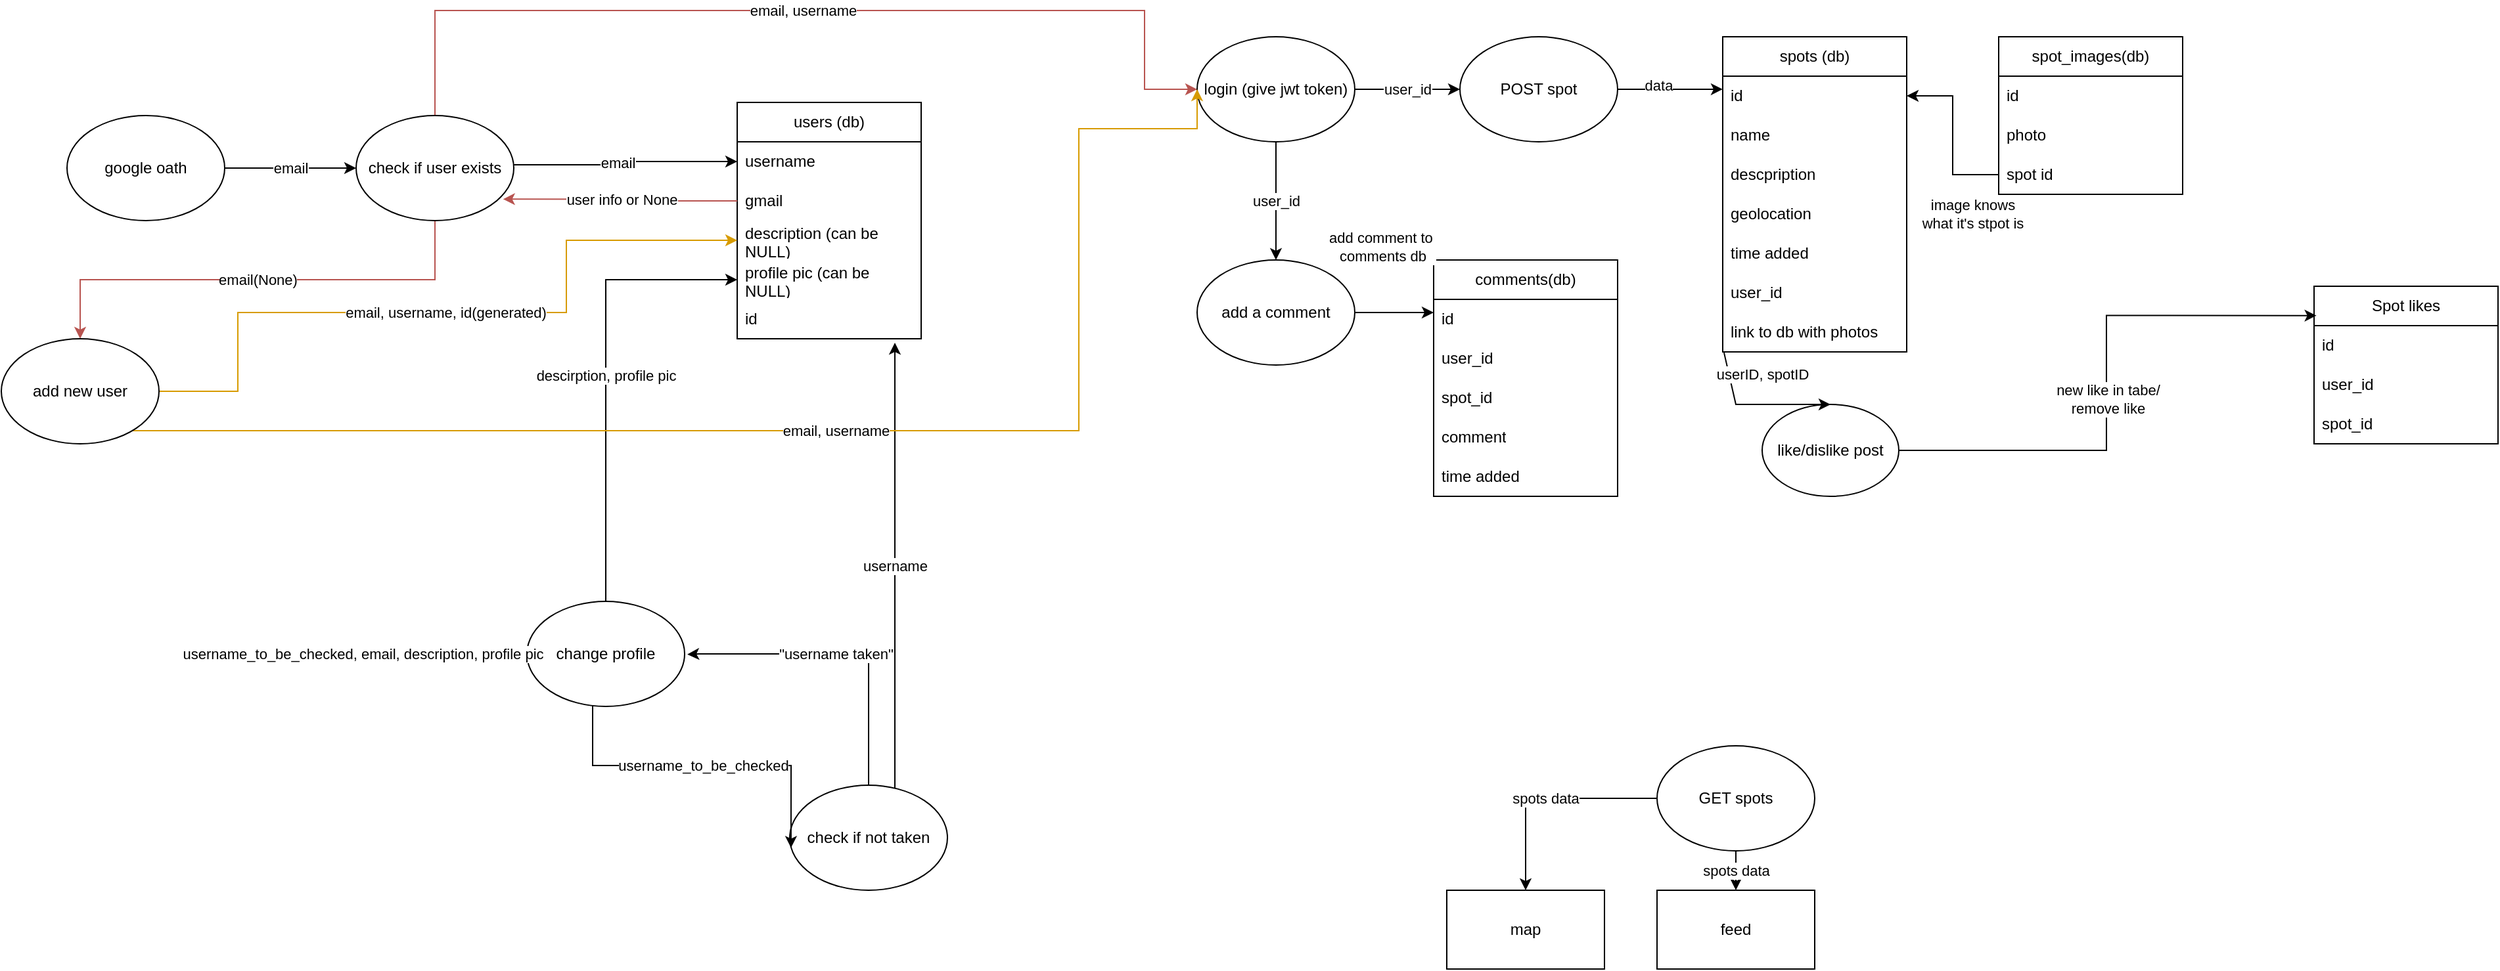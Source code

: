 <mxfile version="24.8.3">
  <diagram name="Lapa-1" id="DH0UnSqfDC02DtX4QLn7">
    <mxGraphModel dx="2844" dy="687" grid="1" gridSize="10" guides="1" tooltips="1" connect="1" arrows="1" fold="1" page="1" pageScale="1" pageWidth="827" pageHeight="1169" math="0" shadow="0">
      <root>
        <mxCell id="0" />
        <mxCell id="1" parent="0" />
        <mxCell id="Dge0FnhCX_SZnIMF-hBO-1" value="users (db)" style="swimlane;fontStyle=0;childLayout=stackLayout;horizontal=1;startSize=30;horizontalStack=0;resizeParent=1;resizeParentMax=0;resizeLast=0;collapsible=1;marginBottom=0;whiteSpace=wrap;html=1;" parent="1" vertex="1">
          <mxGeometry x="-350" y="100" width="140" height="180" as="geometry">
            <mxRectangle x="210" y="220" width="90" height="30" as="alternateBounds" />
          </mxGeometry>
        </mxCell>
        <mxCell id="Dge0FnhCX_SZnIMF-hBO-2" value="username" style="text;strokeColor=none;fillColor=none;align=left;verticalAlign=middle;spacingLeft=4;spacingRight=4;overflow=hidden;points=[[0,0.5],[1,0.5]];portConstraint=eastwest;rotatable=0;whiteSpace=wrap;html=1;" parent="Dge0FnhCX_SZnIMF-hBO-1" vertex="1">
          <mxGeometry y="30" width="140" height="30" as="geometry" />
        </mxCell>
        <mxCell id="ZL5plIcMYZqecuvyyjXK-16" style="edgeStyle=orthogonalEdgeStyle;rounded=0;orthogonalLoop=1;jettySize=auto;html=1;" parent="Dge0FnhCX_SZnIMF-hBO-1" target="Dge0FnhCX_SZnIMF-hBO-2" edge="1">
          <mxGeometry relative="1" as="geometry">
            <mxPoint x="-170" y="47.5" as="sourcePoint" />
            <mxPoint y="42.5" as="targetPoint" />
            <Array as="points">
              <mxPoint x="-84" y="48" />
              <mxPoint x="-84" y="45" />
            </Array>
          </mxGeometry>
        </mxCell>
        <mxCell id="ZL5plIcMYZqecuvyyjXK-17" value="email" style="edgeLabel;html=1;align=center;verticalAlign=middle;resizable=0;points=[];" parent="ZL5plIcMYZqecuvyyjXK-16" vertex="1" connectable="0">
          <mxGeometry x="-0.082" y="2" relative="1" as="geometry">
            <mxPoint as="offset" />
          </mxGeometry>
        </mxCell>
        <mxCell id="Dge0FnhCX_SZnIMF-hBO-3" value="gmail" style="text;strokeColor=none;fillColor=none;align=left;verticalAlign=middle;spacingLeft=4;spacingRight=4;overflow=hidden;points=[[0,0.5],[1,0.5]];portConstraint=eastwest;rotatable=0;whiteSpace=wrap;html=1;" parent="Dge0FnhCX_SZnIMF-hBO-1" vertex="1">
          <mxGeometry y="60" width="140" height="30" as="geometry" />
        </mxCell>
        <mxCell id="Dge0FnhCX_SZnIMF-hBO-4" value="description (can be NULL)" style="text;strokeColor=none;fillColor=none;align=left;verticalAlign=middle;spacingLeft=4;spacingRight=4;overflow=hidden;points=[[0,0.5],[1,0.5]];portConstraint=eastwest;rotatable=0;whiteSpace=wrap;html=1;" parent="Dge0FnhCX_SZnIMF-hBO-1" vertex="1">
          <mxGeometry y="90" width="140" height="30" as="geometry" />
        </mxCell>
        <mxCell id="Dge0FnhCX_SZnIMF-hBO-10" value="profile pic (can be NULL)" style="text;strokeColor=none;fillColor=none;align=left;verticalAlign=middle;spacingLeft=4;spacingRight=4;overflow=hidden;points=[[0,0.5],[1,0.5]];portConstraint=eastwest;rotatable=0;whiteSpace=wrap;html=1;" parent="Dge0FnhCX_SZnIMF-hBO-1" vertex="1">
          <mxGeometry y="120" width="140" height="30" as="geometry" />
        </mxCell>
        <mxCell id="Dge0FnhCX_SZnIMF-hBO-11" value="id" style="text;strokeColor=none;fillColor=none;align=left;verticalAlign=middle;spacingLeft=4;spacingRight=4;overflow=hidden;points=[[0,0.5],[1,0.5]];portConstraint=eastwest;rotatable=0;whiteSpace=wrap;html=1;" parent="Dge0FnhCX_SZnIMF-hBO-1" vertex="1">
          <mxGeometry y="150" width="140" height="30" as="geometry" />
        </mxCell>
        <mxCell id="Dge0FnhCX_SZnIMF-hBO-13" value="email, username" style="edgeStyle=orthogonalEdgeStyle;rounded=0;orthogonalLoop=1;jettySize=auto;html=1;entryX=0;entryY=0.5;entryDx=0;entryDy=0;exitX=0.5;exitY=0;exitDx=0;exitDy=0;fillColor=#f8cecc;strokeColor=#b85450;" parent="1" source="ZL5plIcMYZqecuvyyjXK-2" target="Dge0FnhCX_SZnIMF-hBO-40" edge="1">
          <mxGeometry relative="1" as="geometry">
            <mxPoint x="-500" y="48.82" as="sourcePoint" />
            <mxPoint x="-269.86" y="49.4" as="targetPoint" />
            <Array as="points">
              <mxPoint x="-580" y="30" />
              <mxPoint x="-40" y="30" />
              <mxPoint x="-40" y="90" />
            </Array>
          </mxGeometry>
        </mxCell>
        <mxCell id="Dge0FnhCX_SZnIMF-hBO-16" value="descirption, profile pic" style="edgeStyle=orthogonalEdgeStyle;rounded=0;orthogonalLoop=1;jettySize=auto;html=1;entryX=0;entryY=0.5;entryDx=0;entryDy=0;" parent="1" source="Dge0FnhCX_SZnIMF-hBO-14" target="Dge0FnhCX_SZnIMF-hBO-10" edge="1">
          <mxGeometry relative="1" as="geometry">
            <mxPoint x="-440" y="380" as="targetPoint" />
          </mxGeometry>
        </mxCell>
        <mxCell id="Dge0FnhCX_SZnIMF-hBO-14" value="change profile" style="ellipse;whiteSpace=wrap;html=1;" parent="1" vertex="1">
          <mxGeometry x="-510" y="480" width="120" height="80" as="geometry" />
        </mxCell>
        <mxCell id="ZL5plIcMYZqecuvyyjXK-15" value="email" style="edgeStyle=orthogonalEdgeStyle;rounded=0;orthogonalLoop=1;jettySize=auto;html=1;entryX=0;entryY=0.5;entryDx=0;entryDy=0;" parent="1" source="Dge0FnhCX_SZnIMF-hBO-15" target="ZL5plIcMYZqecuvyyjXK-2" edge="1">
          <mxGeometry relative="1" as="geometry" />
        </mxCell>
        <mxCell id="Dge0FnhCX_SZnIMF-hBO-15" value="google oath" style="ellipse;whiteSpace=wrap;html=1;" parent="1" vertex="1">
          <mxGeometry x="-860" y="110" width="120" height="80" as="geometry" />
        </mxCell>
        <mxCell id="Dge0FnhCX_SZnIMF-hBO-19" value="username" style="edgeStyle=orthogonalEdgeStyle;rounded=0;orthogonalLoop=1;jettySize=auto;html=1;" parent="1" source="Dge0FnhCX_SZnIMF-hBO-17" edge="1">
          <mxGeometry relative="1" as="geometry">
            <mxPoint x="-230" y="283" as="targetPoint" />
            <Array as="points">
              <mxPoint x="-230" y="460" />
              <mxPoint x="-230" y="423" />
            </Array>
          </mxGeometry>
        </mxCell>
        <mxCell id="5IL-UcwhAe_bBwmInw6_-2" style="edgeStyle=orthogonalEdgeStyle;rounded=0;orthogonalLoop=1;jettySize=auto;html=1;entryX=1.017;entryY=0.504;entryDx=0;entryDy=0;entryPerimeter=0;" edge="1" parent="1" source="Dge0FnhCX_SZnIMF-hBO-17" target="Dge0FnhCX_SZnIMF-hBO-14">
          <mxGeometry relative="1" as="geometry">
            <mxPoint x="-380" y="520" as="targetPoint" />
            <Array as="points">
              <mxPoint x="-250" y="520" />
              <mxPoint x="-379" y="520" />
            </Array>
          </mxGeometry>
        </mxCell>
        <mxCell id="5IL-UcwhAe_bBwmInw6_-3" value="&quot;username taken&quot;" style="edgeLabel;html=1;align=center;verticalAlign=middle;resizable=0;points=[];" vertex="1" connectable="0" parent="5IL-UcwhAe_bBwmInw6_-2">
          <mxGeometry x="0.052" relative="1" as="geometry">
            <mxPoint as="offset" />
          </mxGeometry>
        </mxCell>
        <mxCell id="Dge0FnhCX_SZnIMF-hBO-17" value="check if not taken" style="ellipse;whiteSpace=wrap;html=1;" parent="1" vertex="1">
          <mxGeometry x="-310" y="620" width="120" height="80" as="geometry" />
        </mxCell>
        <mxCell id="Dge0FnhCX_SZnIMF-hBO-18" value="username_to_be_checked" style="edgeStyle=orthogonalEdgeStyle;rounded=0;orthogonalLoop=1;jettySize=auto;html=1;entryX=0.008;entryY=0.596;entryDx=0;entryDy=0;entryPerimeter=0;" parent="1" source="Dge0FnhCX_SZnIMF-hBO-14" target="Dge0FnhCX_SZnIMF-hBO-17" edge="1">
          <mxGeometry relative="1" as="geometry">
            <Array as="points">
              <mxPoint x="-460" y="605" />
              <mxPoint x="-309" y="605" />
            </Array>
          </mxGeometry>
        </mxCell>
        <mxCell id="Dge0FnhCX_SZnIMF-hBO-20" value="POST spot" style="ellipse;whiteSpace=wrap;html=1;" parent="1" vertex="1">
          <mxGeometry x="200" y="50" width="120" height="80" as="geometry" />
        </mxCell>
        <mxCell id="Dge0FnhCX_SZnIMF-hBO-21" value="spots (db)" style="swimlane;fontStyle=0;childLayout=stackLayout;horizontal=1;startSize=30;horizontalStack=0;resizeParent=1;resizeParentMax=0;resizeLast=0;collapsible=1;marginBottom=0;whiteSpace=wrap;html=1;" parent="1" vertex="1">
          <mxGeometry x="400" y="50" width="140" height="240" as="geometry" />
        </mxCell>
        <mxCell id="Dge0FnhCX_SZnIMF-hBO-22" value="id" style="text;strokeColor=none;fillColor=none;align=left;verticalAlign=middle;spacingLeft=4;spacingRight=4;overflow=hidden;points=[[0,0.5],[1,0.5]];portConstraint=eastwest;rotatable=0;whiteSpace=wrap;html=1;" parent="Dge0FnhCX_SZnIMF-hBO-21" vertex="1">
          <mxGeometry y="30" width="140" height="30" as="geometry" />
        </mxCell>
        <mxCell id="Dge0FnhCX_SZnIMF-hBO-23" value="name" style="text;strokeColor=none;fillColor=none;align=left;verticalAlign=middle;spacingLeft=4;spacingRight=4;overflow=hidden;points=[[0,0.5],[1,0.5]];portConstraint=eastwest;rotatable=0;whiteSpace=wrap;html=1;" parent="Dge0FnhCX_SZnIMF-hBO-21" vertex="1">
          <mxGeometry y="60" width="140" height="30" as="geometry" />
        </mxCell>
        <mxCell id="Dge0FnhCX_SZnIMF-hBO-24" value="descpription&amp;nbsp;" style="text;strokeColor=none;fillColor=none;align=left;verticalAlign=middle;spacingLeft=4;spacingRight=4;overflow=hidden;points=[[0,0.5],[1,0.5]];portConstraint=eastwest;rotatable=0;whiteSpace=wrap;html=1;" parent="Dge0FnhCX_SZnIMF-hBO-21" vertex="1">
          <mxGeometry y="90" width="140" height="30" as="geometry" />
        </mxCell>
        <mxCell id="Dge0FnhCX_SZnIMF-hBO-25" value="geolocation" style="text;strokeColor=none;fillColor=none;align=left;verticalAlign=middle;spacingLeft=4;spacingRight=4;overflow=hidden;points=[[0,0.5],[1,0.5]];portConstraint=eastwest;rotatable=0;whiteSpace=wrap;html=1;" parent="Dge0FnhCX_SZnIMF-hBO-21" vertex="1">
          <mxGeometry y="120" width="140" height="30" as="geometry" />
        </mxCell>
        <mxCell id="Dge0FnhCX_SZnIMF-hBO-26" value="time added" style="text;strokeColor=none;fillColor=none;align=left;verticalAlign=middle;spacingLeft=4;spacingRight=4;overflow=hidden;points=[[0,0.5],[1,0.5]];portConstraint=eastwest;rotatable=0;whiteSpace=wrap;html=1;" parent="Dge0FnhCX_SZnIMF-hBO-21" vertex="1">
          <mxGeometry y="150" width="140" height="30" as="geometry" />
        </mxCell>
        <mxCell id="Dge0FnhCX_SZnIMF-hBO-27" value="user_id" style="text;strokeColor=none;fillColor=none;align=left;verticalAlign=middle;spacingLeft=4;spacingRight=4;overflow=hidden;points=[[0,0.5],[1,0.5]];portConstraint=eastwest;rotatable=0;whiteSpace=wrap;html=1;" parent="Dge0FnhCX_SZnIMF-hBO-21" vertex="1">
          <mxGeometry y="180" width="140" height="30" as="geometry" />
        </mxCell>
        <mxCell id="Dge0FnhCX_SZnIMF-hBO-28" value="link to db with photos" style="text;strokeColor=none;fillColor=none;align=left;verticalAlign=middle;spacingLeft=4;spacingRight=4;overflow=hidden;points=[[0,0.5],[1,0.5]];portConstraint=eastwest;rotatable=0;whiteSpace=wrap;html=1;" parent="Dge0FnhCX_SZnIMF-hBO-21" vertex="1">
          <mxGeometry y="210" width="140" height="30" as="geometry" />
        </mxCell>
        <mxCell id="Dge0FnhCX_SZnIMF-hBO-29" value="spot_images(db)" style="swimlane;fontStyle=0;childLayout=stackLayout;horizontal=1;startSize=30;horizontalStack=0;resizeParent=1;resizeParentMax=0;resizeLast=0;collapsible=1;marginBottom=0;whiteSpace=wrap;html=1;" parent="1" vertex="1">
          <mxGeometry x="610" y="50" width="140" height="120" as="geometry" />
        </mxCell>
        <mxCell id="Dge0FnhCX_SZnIMF-hBO-30" value="id" style="text;strokeColor=none;fillColor=none;align=left;verticalAlign=middle;spacingLeft=4;spacingRight=4;overflow=hidden;points=[[0,0.5],[1,0.5]];portConstraint=eastwest;rotatable=0;whiteSpace=wrap;html=1;" parent="Dge0FnhCX_SZnIMF-hBO-29" vertex="1">
          <mxGeometry y="30" width="140" height="30" as="geometry" />
        </mxCell>
        <mxCell id="Dge0FnhCX_SZnIMF-hBO-31" value="photo" style="text;strokeColor=none;fillColor=none;align=left;verticalAlign=middle;spacingLeft=4;spacingRight=4;overflow=hidden;points=[[0,0.5],[1,0.5]];portConstraint=eastwest;rotatable=0;whiteSpace=wrap;html=1;" parent="Dge0FnhCX_SZnIMF-hBO-29" vertex="1">
          <mxGeometry y="60" width="140" height="30" as="geometry" />
        </mxCell>
        <mxCell id="Dge0FnhCX_SZnIMF-hBO-45" value="spot id" style="text;strokeColor=none;fillColor=none;align=left;verticalAlign=middle;spacingLeft=4;spacingRight=4;overflow=hidden;points=[[0,0.5],[1,0.5]];portConstraint=eastwest;rotatable=0;whiteSpace=wrap;html=1;" parent="Dge0FnhCX_SZnIMF-hBO-29" vertex="1">
          <mxGeometry y="90" width="140" height="30" as="geometry" />
        </mxCell>
        <mxCell id="Dge0FnhCX_SZnIMF-hBO-41" value="user_id" style="edgeStyle=orthogonalEdgeStyle;rounded=0;orthogonalLoop=1;jettySize=auto;html=1;entryX=0;entryY=0.5;entryDx=0;entryDy=0;" parent="1" source="Dge0FnhCX_SZnIMF-hBO-40" target="Dge0FnhCX_SZnIMF-hBO-20" edge="1">
          <mxGeometry relative="1" as="geometry" />
        </mxCell>
        <mxCell id="Dge0FnhCX_SZnIMF-hBO-54" value="user_id" style="edgeStyle=orthogonalEdgeStyle;rounded=0;orthogonalLoop=1;jettySize=auto;html=1;entryX=0.5;entryY=0;entryDx=0;entryDy=0;" parent="1" source="Dge0FnhCX_SZnIMF-hBO-40" target="Dge0FnhCX_SZnIMF-hBO-53" edge="1">
          <mxGeometry relative="1" as="geometry" />
        </mxCell>
        <mxCell id="Dge0FnhCX_SZnIMF-hBO-40" value="login (give jwt token)" style="ellipse;whiteSpace=wrap;html=1;" parent="1" vertex="1">
          <mxGeometry y="50" width="120" height="80" as="geometry" />
        </mxCell>
        <mxCell id="Dge0FnhCX_SZnIMF-hBO-42" style="edgeStyle=orthogonalEdgeStyle;rounded=0;orthogonalLoop=1;jettySize=auto;html=1;entryX=0;entryY=0.333;entryDx=0;entryDy=0;entryPerimeter=0;" parent="1" source="Dge0FnhCX_SZnIMF-hBO-20" target="Dge0FnhCX_SZnIMF-hBO-22" edge="1">
          <mxGeometry relative="1" as="geometry" />
        </mxCell>
        <mxCell id="Dge0FnhCX_SZnIMF-hBO-43" value="data" style="edgeLabel;html=1;align=center;verticalAlign=middle;resizable=0;points=[];" parent="Dge0FnhCX_SZnIMF-hBO-42" vertex="1" connectable="0">
          <mxGeometry x="-0.242" y="3" relative="1" as="geometry">
            <mxPoint as="offset" />
          </mxGeometry>
        </mxCell>
        <mxCell id="Dge0FnhCX_SZnIMF-hBO-47" value="comments(db)" style="swimlane;fontStyle=0;childLayout=stackLayout;horizontal=1;startSize=30;horizontalStack=0;resizeParent=1;resizeParentMax=0;resizeLast=0;collapsible=1;marginBottom=0;whiteSpace=wrap;html=1;" parent="1" vertex="1">
          <mxGeometry x="180" y="220" width="140" height="180" as="geometry" />
        </mxCell>
        <mxCell id="Dge0FnhCX_SZnIMF-hBO-48" value="id" style="text;strokeColor=none;fillColor=none;align=left;verticalAlign=middle;spacingLeft=4;spacingRight=4;overflow=hidden;points=[[0,0.5],[1,0.5]];portConstraint=eastwest;rotatable=0;whiteSpace=wrap;html=1;" parent="Dge0FnhCX_SZnIMF-hBO-47" vertex="1">
          <mxGeometry y="30" width="140" height="30" as="geometry" />
        </mxCell>
        <mxCell id="Dge0FnhCX_SZnIMF-hBO-49" value="user_id" style="text;strokeColor=none;fillColor=none;align=left;verticalAlign=middle;spacingLeft=4;spacingRight=4;overflow=hidden;points=[[0,0.5],[1,0.5]];portConstraint=eastwest;rotatable=0;whiteSpace=wrap;html=1;" parent="Dge0FnhCX_SZnIMF-hBO-47" vertex="1">
          <mxGeometry y="60" width="140" height="30" as="geometry" />
        </mxCell>
        <mxCell id="Dge0FnhCX_SZnIMF-hBO-50" value="spot_id" style="text;strokeColor=none;fillColor=none;align=left;verticalAlign=middle;spacingLeft=4;spacingRight=4;overflow=hidden;points=[[0,0.5],[1,0.5]];portConstraint=eastwest;rotatable=0;whiteSpace=wrap;html=1;" parent="Dge0FnhCX_SZnIMF-hBO-47" vertex="1">
          <mxGeometry y="90" width="140" height="30" as="geometry" />
        </mxCell>
        <mxCell id="Dge0FnhCX_SZnIMF-hBO-51" value="comment" style="text;strokeColor=none;fillColor=none;align=left;verticalAlign=middle;spacingLeft=4;spacingRight=4;overflow=hidden;points=[[0,0.5],[1,0.5]];portConstraint=eastwest;rotatable=0;whiteSpace=wrap;html=1;" parent="Dge0FnhCX_SZnIMF-hBO-47" vertex="1">
          <mxGeometry y="120" width="140" height="30" as="geometry" />
        </mxCell>
        <mxCell id="Dge0FnhCX_SZnIMF-hBO-52" value="time added" style="text;strokeColor=none;fillColor=none;align=left;verticalAlign=middle;spacingLeft=4;spacingRight=4;overflow=hidden;points=[[0,0.5],[1,0.5]];portConstraint=eastwest;rotatable=0;whiteSpace=wrap;html=1;" parent="Dge0FnhCX_SZnIMF-hBO-47" vertex="1">
          <mxGeometry y="150" width="140" height="30" as="geometry" />
        </mxCell>
        <mxCell id="Dge0FnhCX_SZnIMF-hBO-55" style="edgeStyle=orthogonalEdgeStyle;rounded=0;orthogonalLoop=1;jettySize=auto;html=1;" parent="1" source="Dge0FnhCX_SZnIMF-hBO-53" edge="1">
          <mxGeometry relative="1" as="geometry">
            <mxPoint x="180" y="260" as="targetPoint" />
          </mxGeometry>
        </mxCell>
        <mxCell id="Dge0FnhCX_SZnIMF-hBO-81" value="add comment to&amp;nbsp;&lt;div&gt;comments db&lt;/div&gt;" style="edgeLabel;html=1;align=center;verticalAlign=middle;resizable=0;points=[];" parent="Dge0FnhCX_SZnIMF-hBO-55" vertex="1" connectable="0">
          <mxGeometry x="-0.495" y="3" relative="1" as="geometry">
            <mxPoint x="5" y="-47" as="offset" />
          </mxGeometry>
        </mxCell>
        <mxCell id="Dge0FnhCX_SZnIMF-hBO-53" value="add a comment" style="ellipse;whiteSpace=wrap;html=1;" parent="1" vertex="1">
          <mxGeometry y="220" width="120" height="80" as="geometry" />
        </mxCell>
        <mxCell id="Dge0FnhCX_SZnIMF-hBO-58" value="Spot likes" style="swimlane;fontStyle=0;childLayout=stackLayout;horizontal=1;startSize=30;horizontalStack=0;resizeParent=1;resizeParentMax=0;resizeLast=0;collapsible=1;marginBottom=0;whiteSpace=wrap;html=1;" parent="1" vertex="1">
          <mxGeometry x="850" y="240" width="140" height="120" as="geometry" />
        </mxCell>
        <mxCell id="Dge0FnhCX_SZnIMF-hBO-59" value="id" style="text;strokeColor=none;fillColor=none;align=left;verticalAlign=middle;spacingLeft=4;spacingRight=4;overflow=hidden;points=[[0,0.5],[1,0.5]];portConstraint=eastwest;rotatable=0;whiteSpace=wrap;html=1;" parent="Dge0FnhCX_SZnIMF-hBO-58" vertex="1">
          <mxGeometry y="30" width="140" height="30" as="geometry" />
        </mxCell>
        <mxCell id="Dge0FnhCX_SZnIMF-hBO-60" value="user_id" style="text;strokeColor=none;fillColor=none;align=left;verticalAlign=middle;spacingLeft=4;spacingRight=4;overflow=hidden;points=[[0,0.5],[1,0.5]];portConstraint=eastwest;rotatable=0;whiteSpace=wrap;html=1;" parent="Dge0FnhCX_SZnIMF-hBO-58" vertex="1">
          <mxGeometry y="60" width="140" height="30" as="geometry" />
        </mxCell>
        <mxCell id="Dge0FnhCX_SZnIMF-hBO-61" value="spot_id" style="text;strokeColor=none;fillColor=none;align=left;verticalAlign=middle;spacingLeft=4;spacingRight=4;overflow=hidden;points=[[0,0.5],[1,0.5]];portConstraint=eastwest;rotatable=0;whiteSpace=wrap;html=1;" parent="Dge0FnhCX_SZnIMF-hBO-58" vertex="1">
          <mxGeometry y="90" width="140" height="30" as="geometry" />
        </mxCell>
        <mxCell id="Dge0FnhCX_SZnIMF-hBO-70" style="edgeStyle=orthogonalEdgeStyle;rounded=0;orthogonalLoop=1;jettySize=auto;html=1;exitX=0;exitY=0.5;exitDx=0;exitDy=0;entryX=1;entryY=0.5;entryDx=0;entryDy=0;" parent="1" source="Dge0FnhCX_SZnIMF-hBO-45" target="Dge0FnhCX_SZnIMF-hBO-22" edge="1">
          <mxGeometry relative="1" as="geometry" />
        </mxCell>
        <mxCell id="Dge0FnhCX_SZnIMF-hBO-85" value="image knows&lt;div&gt;what it&#39;s stpot is&lt;/div&gt;" style="edgeLabel;html=1;align=center;verticalAlign=middle;resizable=0;points=[];" parent="Dge0FnhCX_SZnIMF-hBO-70" vertex="1" connectable="0">
          <mxGeometry x="-0.208" y="3" relative="1" as="geometry">
            <mxPoint x="18" y="46" as="offset" />
          </mxGeometry>
        </mxCell>
        <mxCell id="Dge0FnhCX_SZnIMF-hBO-89" value="like/dislike post" style="ellipse;whiteSpace=wrap;html=1;" parent="1" vertex="1">
          <mxGeometry x="430" y="330" width="104" height="70" as="geometry" />
        </mxCell>
        <mxCell id="Dge0FnhCX_SZnIMF-hBO-90" value="" style="endArrow=classic;html=1;rounded=0;entryX=0.5;entryY=0;entryDx=0;entryDy=0;exitX=0.007;exitY=1.019;exitDx=0;exitDy=0;exitPerimeter=0;" parent="1" source="Dge0FnhCX_SZnIMF-hBO-28" target="Dge0FnhCX_SZnIMF-hBO-89" edge="1">
          <mxGeometry width="50" height="50" relative="1" as="geometry">
            <mxPoint x="360" y="300" as="sourcePoint" />
            <mxPoint x="410" y="250" as="targetPoint" />
            <Array as="points">
              <mxPoint x="410" y="330" />
            </Array>
          </mxGeometry>
        </mxCell>
        <mxCell id="Dge0FnhCX_SZnIMF-hBO-98" value="userID, spotID" style="edgeLabel;html=1;align=center;verticalAlign=middle;resizable=0;points=[];" parent="Dge0FnhCX_SZnIMF-hBO-90" vertex="1" connectable="0">
          <mxGeometry x="-0.723" y="-1" relative="1" as="geometry">
            <mxPoint x="26" y="1" as="offset" />
          </mxGeometry>
        </mxCell>
        <mxCell id="Dge0FnhCX_SZnIMF-hBO-91" style="edgeStyle=orthogonalEdgeStyle;rounded=0;orthogonalLoop=1;jettySize=auto;html=1;exitX=1;exitY=0.5;exitDx=0;exitDy=0;entryX=0.013;entryY=0.186;entryDx=0;entryDy=0;entryPerimeter=0;" parent="1" source="Dge0FnhCX_SZnIMF-hBO-89" target="Dge0FnhCX_SZnIMF-hBO-58" edge="1">
          <mxGeometry relative="1" as="geometry" />
        </mxCell>
        <mxCell id="Dge0FnhCX_SZnIMF-hBO-92" value="new like in tabe/&lt;div&gt;remove like&lt;/div&gt;" style="edgeLabel;html=1;align=center;verticalAlign=middle;resizable=0;points=[];" parent="Dge0FnhCX_SZnIMF-hBO-91" vertex="1" connectable="0">
          <mxGeometry x="-0.064" y="-1" relative="1" as="geometry">
            <mxPoint as="offset" />
          </mxGeometry>
        </mxCell>
        <mxCell id="ZL5plIcMYZqecuvyyjXK-21" value="email(None)" style="edgeStyle=orthogonalEdgeStyle;rounded=0;orthogonalLoop=1;jettySize=auto;html=1;exitX=0.5;exitY=1;exitDx=0;exitDy=0;entryX=0.5;entryY=0;entryDx=0;entryDy=0;fillColor=#f8cecc;strokeColor=#b85450;" parent="1" source="ZL5plIcMYZqecuvyyjXK-2" target="ZL5plIcMYZqecuvyyjXK-20" edge="1">
          <mxGeometry relative="1" as="geometry" />
        </mxCell>
        <mxCell id="ZL5plIcMYZqecuvyyjXK-2" value="check if user exists" style="ellipse;whiteSpace=wrap;html=1;" parent="1" vertex="1">
          <mxGeometry x="-640" y="110" width="120" height="80" as="geometry" />
        </mxCell>
        <mxCell id="ZL5plIcMYZqecuvyyjXK-19" value="user info or None" style="edgeStyle=orthogonalEdgeStyle;rounded=0;orthogonalLoop=1;jettySize=auto;html=1;entryX=0.932;entryY=0.796;entryDx=0;entryDy=0;entryPerimeter=0;fillColor=#f8cecc;strokeColor=#b85450;" parent="1" source="Dge0FnhCX_SZnIMF-hBO-3" target="ZL5plIcMYZqecuvyyjXK-2" edge="1">
          <mxGeometry relative="1" as="geometry" />
        </mxCell>
        <mxCell id="ZL5plIcMYZqecuvyyjXK-22" value="email, username, id(generated)" style="edgeStyle=orthogonalEdgeStyle;rounded=0;orthogonalLoop=1;jettySize=auto;html=1;fillColor=#ffe6cc;strokeColor=#d79b00;" parent="1" source="ZL5plIcMYZqecuvyyjXK-20" target="Dge0FnhCX_SZnIMF-hBO-4" edge="1">
          <mxGeometry relative="1" as="geometry">
            <Array as="points">
              <mxPoint x="-730" y="260" />
              <mxPoint x="-480" y="260" />
              <mxPoint x="-480" y="205" />
            </Array>
          </mxGeometry>
        </mxCell>
        <mxCell id="ZL5plIcMYZqecuvyyjXK-25" value="email, username" style="edgeStyle=orthogonalEdgeStyle;rounded=0;orthogonalLoop=1;jettySize=auto;html=1;entryX=0;entryY=0.5;entryDx=0;entryDy=0;fillColor=#ffe6cc;strokeColor=#d79b00;" parent="1" source="ZL5plIcMYZqecuvyyjXK-20" target="Dge0FnhCX_SZnIMF-hBO-40" edge="1">
          <mxGeometry relative="1" as="geometry">
            <Array as="points">
              <mxPoint x="-90" y="350" />
              <mxPoint x="-90" y="120" />
              <mxPoint y="120" />
            </Array>
          </mxGeometry>
        </mxCell>
        <mxCell id="ZL5plIcMYZqecuvyyjXK-20" value="add new user" style="ellipse;whiteSpace=wrap;html=1;" parent="1" vertex="1">
          <mxGeometry x="-910" y="280" width="120" height="80" as="geometry" />
        </mxCell>
        <mxCell id="5IL-UcwhAe_bBwmInw6_-1" value="username_to_be_checked, email, description, profile pic " style="endArrow=classic;html=1;rounded=0;" edge="1" parent="1">
          <mxGeometry width="50" height="50" relative="1" as="geometry">
            <mxPoint x="-760" y="520" as="sourcePoint" />
            <mxPoint x="-510" y="520" as="targetPoint" />
          </mxGeometry>
        </mxCell>
        <mxCell id="5IL-UcwhAe_bBwmInw6_-4" value="map" style="rounded=0;whiteSpace=wrap;html=1;" vertex="1" parent="1">
          <mxGeometry x="190" y="700" width="120" height="60" as="geometry" />
        </mxCell>
        <mxCell id="5IL-UcwhAe_bBwmInw6_-5" value="feed" style="rounded=0;whiteSpace=wrap;html=1;" vertex="1" parent="1">
          <mxGeometry x="350" y="700" width="120" height="60" as="geometry" />
        </mxCell>
        <mxCell id="5IL-UcwhAe_bBwmInw6_-7" value="spots data" style="edgeStyle=orthogonalEdgeStyle;rounded=0;orthogonalLoop=1;jettySize=auto;html=1;entryX=0.5;entryY=0;entryDx=0;entryDy=0;" edge="1" parent="1" source="5IL-UcwhAe_bBwmInw6_-6" target="5IL-UcwhAe_bBwmInw6_-5">
          <mxGeometry relative="1" as="geometry" />
        </mxCell>
        <mxCell id="5IL-UcwhAe_bBwmInw6_-8" value="spots data " style="edgeStyle=orthogonalEdgeStyle;rounded=0;orthogonalLoop=1;jettySize=auto;html=1;entryX=0.5;entryY=0;entryDx=0;entryDy=0;" edge="1" parent="1" source="5IL-UcwhAe_bBwmInw6_-6" target="5IL-UcwhAe_bBwmInw6_-4">
          <mxGeometry relative="1" as="geometry" />
        </mxCell>
        <mxCell id="5IL-UcwhAe_bBwmInw6_-6" value="GET spots" style="ellipse;whiteSpace=wrap;html=1;" vertex="1" parent="1">
          <mxGeometry x="350" y="590" width="120" height="80" as="geometry" />
        </mxCell>
      </root>
    </mxGraphModel>
  </diagram>
</mxfile>
